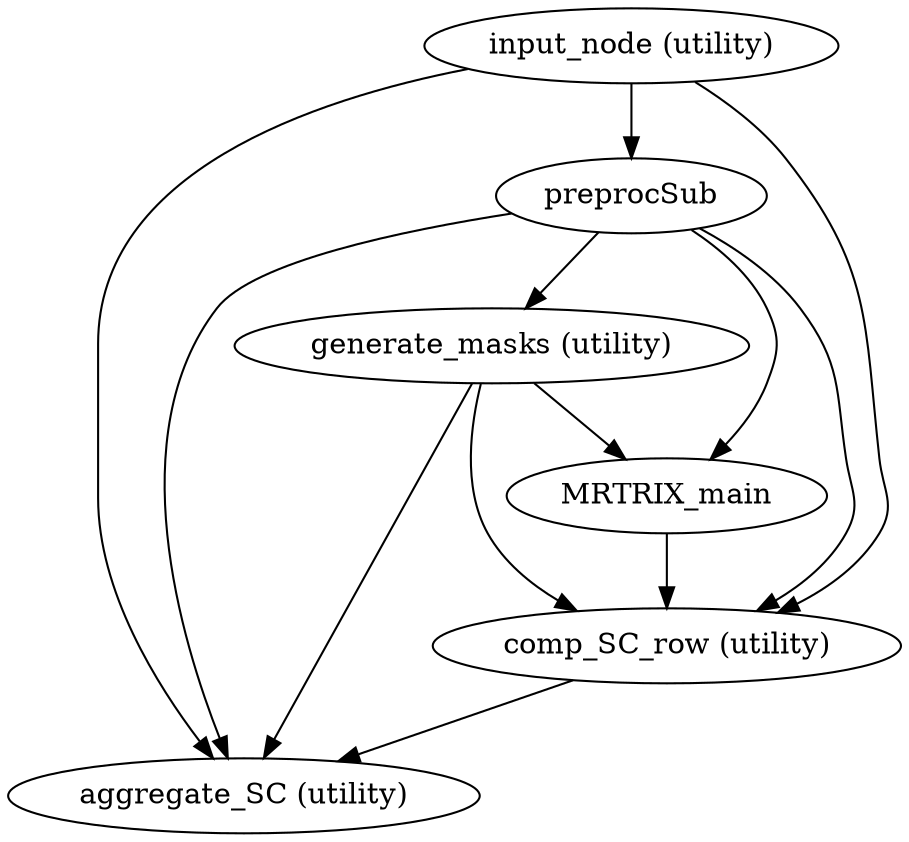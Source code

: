 strict digraph G {
"aggregate_SC (utility)";
preprocSub;
"generate_masks (utility)";
MRTRIX_main;
"input_node (utility)";
"comp_SC_row (utility)";
preprocSub -> "aggregate_SC (utility)";
preprocSub -> "generate_masks (utility)";
preprocSub -> MRTRIX_main;
preprocSub -> "comp_SC_row (utility)";
"generate_masks (utility)" -> "aggregate_SC (utility)";
"generate_masks (utility)" -> MRTRIX_main;
"generate_masks (utility)" -> "comp_SC_row (utility)";
MRTRIX_main -> "comp_SC_row (utility)";
"input_node (utility)" -> "aggregate_SC (utility)";
"input_node (utility)" -> preprocSub;
"input_node (utility)" -> "comp_SC_row (utility)";
"comp_SC_row (utility)" -> "aggregate_SC (utility)";
}
